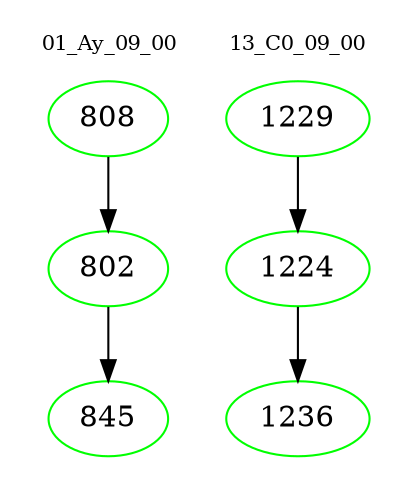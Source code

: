 digraph{
subgraph cluster_0 {
color = white
label = "01_Ay_09_00";
fontsize=10;
T0_808 [label="808", color="green"]
T0_808 -> T0_802 [color="black"]
T0_802 [label="802", color="green"]
T0_802 -> T0_845 [color="black"]
T0_845 [label="845", color="green"]
}
subgraph cluster_1 {
color = white
label = "13_C0_09_00";
fontsize=10;
T1_1229 [label="1229", color="green"]
T1_1229 -> T1_1224 [color="black"]
T1_1224 [label="1224", color="green"]
T1_1224 -> T1_1236 [color="black"]
T1_1236 [label="1236", color="green"]
}
}
